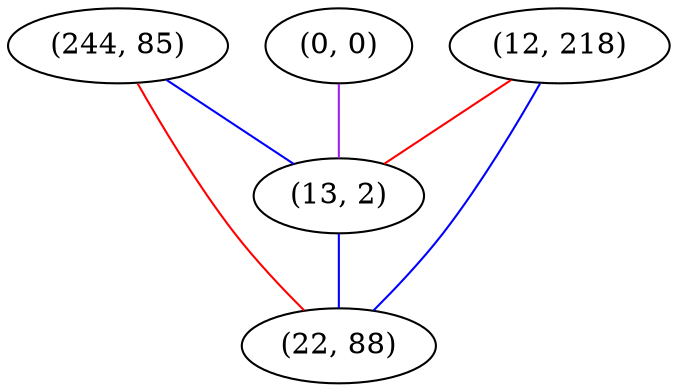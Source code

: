 graph "" {
"(244, 85)";
"(12, 218)";
"(0, 0)";
"(13, 2)";
"(22, 88)";
"(244, 85)" -- "(13, 2)"  [color=blue, key=0, weight=3];
"(244, 85)" -- "(22, 88)"  [color=red, key=0, weight=1];
"(12, 218)" -- "(13, 2)"  [color=red, key=0, weight=1];
"(12, 218)" -- "(22, 88)"  [color=blue, key=0, weight=3];
"(0, 0)" -- "(13, 2)"  [color=purple, key=0, weight=4];
"(13, 2)" -- "(22, 88)"  [color=blue, key=0, weight=3];
}
